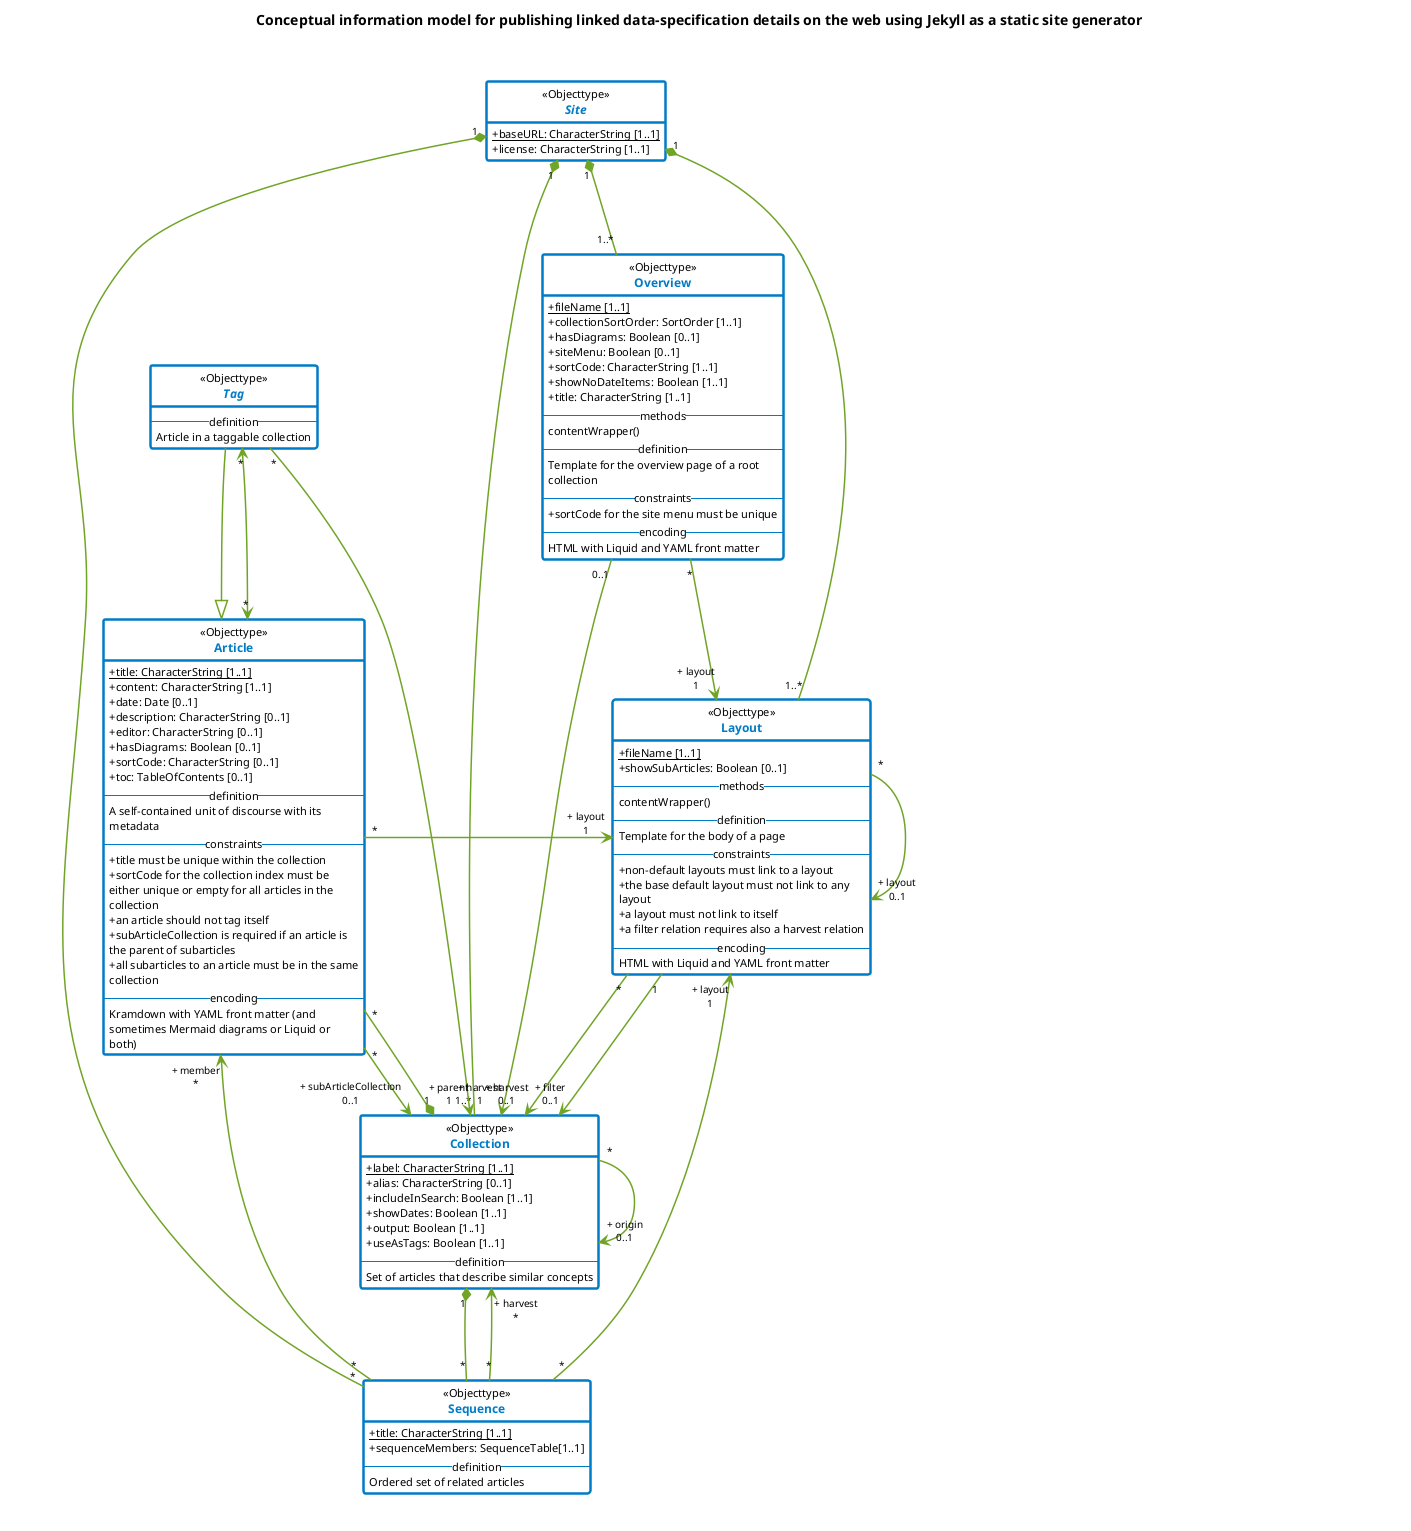 '' PlantUML Class Diagram

@startuml

skinparam defaultFontColor black
skinparam defaultFontName Lucida Sans
skinparam defaultFontSize 11
skinparam defaultFontStyle normal
skinparam shadowing false
skinparam wrapWidth 250
skinparam class {
    ArrowColor #70a426
    ArrowFontSize 10
    ArrowThickness 1.5
    AttributeIconSize 0
    BackgroundColor #ffffff
    BorderColor #007bc7
    BorderThickness 2.5
    FontColor #007bc7
    FontSize 12
    FontStyle bold
}

hide circle
hide empty members
'' hide attributes
'' hide methods
hide namespace
'' hide stereotype

'' hide Site
hide Snippet
hide <<Gestructureerd datatype>>
hide <<Referentielijst>>

'' =================================================================================================

title Conceptual information model for publishing linked data-specification details on the web using Jekyll as a static site generator

Site "1" *-- "1..*" Collection
Site "1" *-- "1..*" Overview
Site "1" *-- "*"    Sequence
Site "1" *-- "1..*" Layout

Collection "*" --> "+ origin\n0..1" Collection
Collection "1" *-- "*" Article
Collection "1" *-- "*" Sequence

Article "*" --> "+ subArticleCollection\n0..1" Collection
Article "*" -> "+ layout\n1" Layout
'' Jekyll expects a layout variable in the front matter of each page

Tag "*"   -> "+ parent\n1" Collection
Tag --|> Article
Tag "*" <--> "*" Article

Overview "0..1" -> "+ harvest\n1" Collection
Overview "*" --> "+ layout\n1" Layout

Sequence "*" --> "+ harvest\n*" Collection
Sequence "*" --> "+ member\n*" Article
Sequence "*" --> "+ layout\n1" Layout

Layout "*" --> "+ harvest\n0..1" Collection
Layout "1" --> "+ filter\n0..1" Collection
Layout "*" --> "+ layout\n0..1" Layout

Collection  "1" *.. "*" Snippet
Article    "*" ..> "*" Snippet
Overview "*" ..> "*" Snippet
Layout      "*" ..> "*" Snippet
Snippet     "*" ..> "*" Snippet

abstract class Site <<Objecttype>> {
    + baseURL: CharacterString [1..1] {classifier}
    + license: CharacterString [1..1]
''    --methods--
''    --definition--
''    --constraints--
''    --encoding--
}

class Collection <<Objecttype>> {
    + label: CharacterString [1..1] {classifier}
    + alias: CharacterString [0..1]
    + includeInSearch: Boolean [1..1]
    + showDates: Boolean [1..1]
    + output: Boolean [1..1]
    + useAsTags: Boolean [1..1]
''    --methods--
    --definition--
    Set of articles that describe similar concepts
''    --constraints--
''    --encoding--
}

class Article <<Objecttype>> {
    + title: CharacterString [1..1] {classifier}
''    + collection {classifier}
    + content: CharacterString [1..1]
    + date: Date [0..1]
    + description: CharacterString [0..1]
    + editor: CharacterString [0..1]
    + hasDiagrams: Boolean [0..1]
    + sortCode: CharacterString [0..1]
    + toc: TableOfContents [0..1]
''    --methods--
    --definition--
    A self-contained unit of discourse with its metadata
    --constraints--
    + title must be unique within the collection
    + sortCode for the collection index must be either unique or empty for all articles in the collection
    + an article should not tag itself
    + subArticleCollection is required if an article is the parent of subarticles
    + all subarticles to an article must be in the same collection
    --encoding--
    Kramdown with YAML front matter (and sometimes Mermaid diagrams or Liquid or both)
}

abstract class Tag <<Objecttype>> {
''    --methods--
    --definition--
    Article in a taggable collection
''    --constraints--
''    --encoding--
}

class Overview <<Objecttype>> {
    + fileName [1..1] {classifier}
    + collectionSortOrder: SortOrder [1..1]
    + hasDiagrams: Boolean [0..1]
    + siteMenu: Boolean [0..1]
    + sortCode: CharacterString [1..1]
    + showNoDateItems: Boolean [1..1]
    + title: CharacterString [1..1]
    --methods--
    contentWrapper()
    --definition--
    Template for the overview page of a root collection
    --constraints--
    + sortCode for the site menu must be unique
    --encoding--
    HTML with Liquid and YAML front matter
}

class Sequence <<Objecttype>> {
    + title: CharacterString [1..1] {classifier}
''    + sortCode: CharacterString [1..1]
    + sequenceMembers: SequenceTable[1..1]
''    --methods--
    --definition--
    Ordered set of related articles
''    --constraints--
''    --encoding--
}

class Layout <<Objecttype>> {
    + fileName [1..1] {classifier}
    + showSubArticles: Boolean [0..1]
    --methods--
    contentWrapper()
    --definition--
    Template for the body of a page
    --constraints--
    + non-default layouts must link to a layout
    + the base default layout must not link to any layout
    + a layout must not link to itself
    + a filter relation requires also a harvest relation
    --encoding--
    HTML with Liquid and YAML front matter
}

class Snippet <<Objecttype>> {
    + title: CharacterString [1..1] {classifier}
    + content: CharacterString [1..1]
''    --methods--
    --definition--
    Text snippet with its metadata
''    --constraints--
    --encoding--
    Kramdown with YAML front matter (and sometimes Mermaid diagrams or Liquid or both)
}

class TableOfContents <<Gestructureerd datatype>> {
    + heading: CharacterString [1..*]
''    --methods--
    --definition--
    Selected exact quotations of content headings for a navigable table of contents in the sidebar
''    --constraints--
    --encoding--
    YAML sequence
}

class SequenceTable <<Gestructureerd datatype>> {
    + title: CharacterString [1..*]
''    --methods--
    --definition--
    Selected exact quotations of related articles titles in their preferred reading order
''    --constraints--
    --encoding--
    YAML sequence
}

class SortOrder <<Referentielijst>> {
    + alphabetical
    + chronological
    + sortCode
''    --methods--
    --definition--
    Valid choices for the order in which a list of navigable links is presented
''    --constraints--
''    --encoding--
}

@enduml
